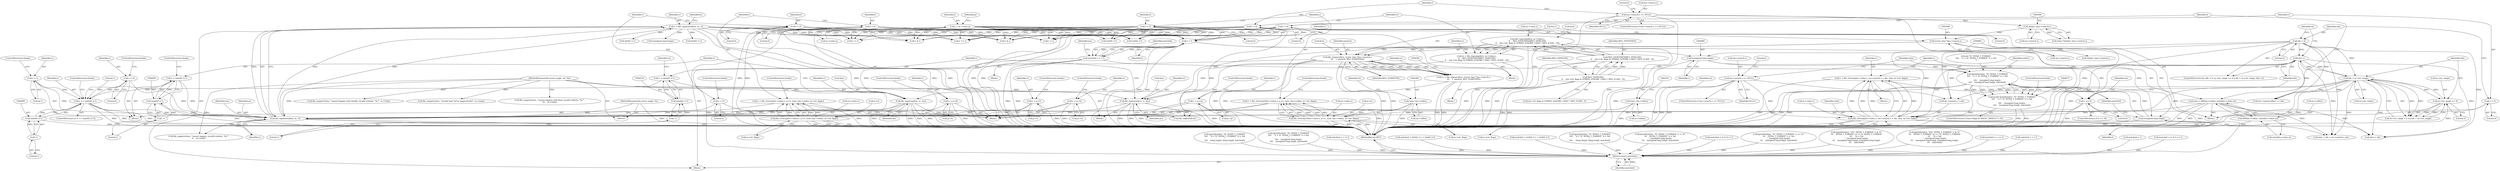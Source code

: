 digraph "1_file_4a284c89d6ef11aca34da65da7d673050a5ea320_1@API" {
"1000876" [label="(Call,fprintf(stderr, \"%\" INT64_T_FORMAT\n\t\t\t\t    \"u < %\" INT64_T_FORMAT \"u = %d\n\",\n\t\t\t\t    (unsigned long long)v,\n\t\t\t\t    (unsigned long long)l, matched))"];
"1000879" [label="(Call,(unsigned long long)v)"];
"1000863" [label="(Call,v < l)"];
"1000702" [label="(Call,v = file_signextend(ms, m, v))"];
"1000704" [label="(Call,file_signextend(ms, m, v))"];
"1000510" [label="(Call,file_regerror(&rx, rc, ms))"];
"1000487" [label="(Call,file_regcomp(&rx, m->value.s,\n\t\t    REG_EXTENDED|REG_NEWLINE|\n\t\t    ((m->str_flags & STRING_IGNORE_CASE) ? REG_ICASE : 0)))"];
"1000495" [label="(Call,REG_EXTENDED|REG_NEWLINE|\n\t\t    ((m->str_flags & STRING_IGNORE_CASE) ? REG_ICASE : 0))"];
"1000497" [label="(Call,REG_NEWLINE|\n\t\t    ((m->str_flags & STRING_IGNORE_CASE) ? REG_ICASE : 0))"];
"1000485" [label="(Call,rc = file_regcomp(&rx, m->value.s,\n\t\t    REG_EXTENDED|REG_NEWLINE|\n\t\t    ((m->str_flags & STRING_IGNORE_CASE) ? REG_ICASE : 0)))"];
"1000104" [label="(MethodParameterIn,struct magic_set *ms)"];
"1000661" [label="(Call,file_regerror(&rx, rc, ms))"];
"1000576" [label="(Call,file_regexec(&rx, (const char *)ms->search.s,\n\t\t\t    1, pmatch, REG_STARTEND))"];
"1000579" [label="(Call,(const char *)ms->search.s)"];
"1000565" [label="(Call,(intptr_t)ms->search.s)"];
"1000473" [label="(Call,ms->search.s == NULL)"];
"1000574" [label="(Call,rc = file_regexec(&rx, (const char *)ms->search.s,\n\t\t\t    1, pmatch, REG_STARTEND))"];
"1000105" [label="(MethodParameterIn,struct magic *m)"];
"1000677" [label="(Call,v == (uint64_t)-1)"];
"1000651" [label="(Call,v = 0)"];
"1000515" [label="(Call,v = (uint64_t)-1)"];
"1000517" [label="(Call,(uint64_t)-1)"];
"1000519" [label="(Call,-1)"];
"1000656" [label="(Call,v = 1)"];
"1000666" [label="(Call,v = (uint64_t)-1)"];
"1000668" [label="(Call,(uint64_t)-1)"];
"1000670" [label="(Call,-1)"];
"1000679" [label="(Call,(uint64_t)-1)"];
"1000681" [label="(Call,-1)"];
"1000403" [label="(Call,v = 0)"];
"1000143" [label="(Call,v = p->h)"];
"1000179" [label="(Call,v = p->q)"];
"1000329" [label="(Call,v = file_strncmp(m->value.s, p->s, (size_t)m->vallen, m->str_flags))"];
"1000331" [label="(Call,file_strncmp(m->value.s, p->s, (size_t)m->vallen, m->str_flags))"];
"1000340" [label="(Call,(size_t)m->vallen)"];
"1000134" [label="(Call,v = p->b)"];
"1000320" [label="(Call,v = 0)"];
"1000161" [label="(Call,v = p->l)"];
"1000354" [label="(Call,v = file_strncmp16(m->value.s, p->s, (size_t)m->vallen, m->str_flags))"];
"1000356" [label="(Call,file_strncmp16(m->value.s, p->s, (size_t)m->vallen, m->str_flags))"];
"1000365" [label="(Call,(size_t)m->vallen)"];
"1000455" [label="(Call,v == 0)"];
"1000435" [label="(Call,v = file_strncmp(m->value.s, ms->search.s + idx, slen, m->str_flags))"];
"1000437" [label="(Call,file_strncmp(m->value.s, ms->search.s + idx, slen, m->str_flags))"];
"1000379" [label="(Call,ms->search.s == NULL)"];
"1000407" [label="(Call,idx = 0)"];
"1000421" [label="(Call,idx++)"];
"1000416" [label="(Call,idx < m->str_range)"];
"1000411" [label="(Call,m->str_range == 0)"];
"1000388" [label="(Call,slen = MIN(m->vallen, sizeof(m->value.s)))"];
"1000390" [label="(Call,MIN(m->vallen, sizeof(m->value.s)))"];
"1000317" [label="(Call,l = 0)"];
"1000400" [label="(Call,l = 0)"];
"1000482" [label="(Call,l = 0)"];
"1000351" [label="(Call,l = 0)"];
"1000326" [label="(Call,l = 0)"];
"1000108" [label="(Call,l = m->value.q)"];
"1000882" [label="(Call,(unsigned long long)l)"];
"1000861" [label="(Call,matched = v < l)"];
"1000874" [label="(Call,(void) fprintf(stderr, \"%\" INT64_T_FORMAT\n\t\t\t\t    \"u < %\" INT64_T_FORMAT \"u = %d\n\",\n\t\t\t\t    (unsigned long long)v,\n\t\t\t\t    (unsigned long long)l, matched))"];
"1000992" [label="(Return,return matched;)"];
"1000457" [label="(Literal,0)"];
"1000661" [label="(Call,file_regerror(&rx, rc, ms))"];
"1000148" [label="(ControlStructure,break;)"];
"1000994" [label="(MethodReturn,RET)"];
"1000730" [label="(Call,matched = 1)"];
"1000668" [label="(Call,(uint64_t)-1)"];
"1000673" [label="(Call,file_regfree(&rx))"];
"1000351" [label="(Call,l = 0)"];
"1000110" [label="(Call,m->value.q)"];
"1000664" [label="(Identifier,rc)"];
"1000499" [label="(Call,(m->str_flags & STRING_IGNORE_CASE) ? REG_ICASE : 0)"];
"1000387" [label="(Literal,0)"];
"1000878" [label="(Literal,\"%\" INT64_T_FORMAT\n\t\t\t\t    \"u < %\" INT64_T_FORMAT \"u = %d\n\")"];
"1000373" [label="(ControlStructure,break;)"];
"1000884" [label="(Identifier,l)"];
"1000320" [label="(Call,v = 0)"];
"1000345" [label="(Call,m->str_flags)"];
"1000328" [label="(Literal,0)"];
"1000656" [label="(Call,v = 1)"];
"1000593" [label="(Call,(intptr_t)ms->search.s)"];
"1000667" [label="(Identifier,v)"];
"1000346" [label="(Identifier,m)"];
"1000422" [label="(Identifier,idx)"];
"1000413" [label="(Identifier,m)"];
"1000108" [label="(Call,l = m->value.q)"];
"1000509" [label="(Block,)"];
"1000679" [label="(Call,(uint64_t)-1)"];
"1000497" [label="(Call,REG_NEWLINE|\n\t\t    ((m->str_flags & STRING_IGNORE_CASE) ? REG_ICASE : 0))"];
"1000354" [label="(Call,v = file_strncmp16(m->value.s, p->s, (size_t)m->vallen, m->str_flags))"];
"1000317" [label="(Call,l = 0)"];
"1000357" [label="(Call,m->value.s)"];
"1000993" [label="(Identifier,matched)"];
"1000161" [label="(Call,v = p->l)"];
"1000877" [label="(Identifier,stderr)"];
"1000404" [label="(Identifier,v)"];
"1000410" [label="(Call,m->str_range == 0 || idx < m->str_range)"];
"1000705" [label="(Identifier,ms)"];
"1000425" [label="(Call,slen + idx > ms->search.s_len)"];
"1000329" [label="(Call,v = file_strncmp(m->value.s, p->s, (size_t)m->vallen, m->str_flags))"];
"1000861" [label="(Call,matched = v < l)"];
"1000992" [label="(Return,return matched;)"];
"1000498" [label="(Identifier,REG_NEWLINE)"];
"1000385" [label="(Identifier,NULL)"];
"1000919" [label="(Call,matched = (v & l) == l)"];
"1000407" [label="(Call,idx = 0)"];
"1000482" [label="(Call,l = 0)"];
"1000375" [label="(Block,)"];
"1000481" [label="(Literal,0)"];
"1000842" [label="(Call,fprintf(stderr, \"%\" INT64_T_FORMAT\n\t\t\t\t    \"d > %\" INT64_T_FORMAT \"d = %d\n\",\n\t\t\t\t    (long long)v, (long long)l, matched))"];
"1000423" [label="(Block,)"];
"1000811" [label="(Call,fprintf(stderr, \"%\" INT64_T_FORMAT\n\t\t\t\t    \"u > %\" INT64_T_FORMAT \"u = %d\n\",\n\t\t\t\t    (unsigned long long)v,\n\t\t\t\t    (unsigned long long)l, matched))"];
"1000488" [label="(Call,&rx)"];
"1000865" [label="(Identifier,l)"];
"1000371" [label="(Identifier,m)"];
"1000579" [label="(Call,(const char *)ms->search.s)"];
"1000581" [label="(Call,ms->search.s)"];
"1000676" [label="(ControlStructure,if (v == (uint64_t)-1))"];
"1000860" [label="(Block,)"];
"1000735" [label="(Call,matched = v != l)"];
"1000321" [label="(Identifier,v)"];
"1000451" [label="(Call,m->str_flags)"];
"1000401" [label="(Identifier,l)"];
"1000565" [label="(Call,(intptr_t)ms->search.s)"];
"1000390" [label="(Call,MIN(m->vallen, sizeof(m->value.s)))"];
"1000496" [label="(Identifier,REG_EXTENDED)"];
"1000657" [label="(Identifier,v)"];
"1000681" [label="(Call,-1)"];
"1000682" [label="(Literal,1)"];
"1000888" [label="(Call,matched = (int64_t) v < (int64_t) l)"];
"1000367" [label="(Call,m->vallen)"];
"1000342" [label="(Call,m->vallen)"];
"1000139" [label="(ControlStructure,break;)"];
"1000737" [label="(Call,v != l)"];
"1000323" [label="(ControlStructure,break;)"];
"1000353" [label="(Literal,0)"];
"1000510" [label="(Call,file_regerror(&rx, rc, ms))"];
"1000704" [label="(Call,file_signextend(ms, m, v))"];
"1000517" [label="(Call,(uint64_t)-1)"];
"1000658" [label="(Literal,1)"];
"1000162" [label="(Identifier,v)"];
"1000954" [label="(Call,v & l)"];
"1000437" [label="(Call,file_strncmp(m->value.s, ms->search.s + idx, slen, m->str_flags))"];
"1000823" [label="(Call,matched = (int64_t) v > (int64_t) l)"];
"1000348" [label="(ControlStructure,break;)"];
"1000104" [label="(MethodParameterIn,struct magic_set *ms)"];
"1000337" [label="(Call,p->s)"];
"1000462" [label="(Identifier,ms)"];
"1000894" [label="(Call,(int64_t) l)"];
"1000326" [label="(Call,l = 0)"];
"1000352" [label="(Identifier,l)"];
"1000881" [label="(Identifier,v)"];
"1000370" [label="(Call,m->str_flags)"];
"1000826" [label="(Call,(int64_t) v)"];
"1000456" [label="(Identifier,v)"];
"1000863" [label="(Call,v < l)"];
"1000567" [label="(Call,ms->search.s)"];
"1000983" [label="(Call,file_magerror(ms, \"cannot happen: invalid relation `%c'\",\n\t\t    m->reln))"];
"1000400" [label="(Call,l = 0)"];
"1000474" [label="(Call,ms->search.s)"];
"1000710" [label="(Identifier,m)"];
"1000662" [label="(Call,&rx)"];
"1000417" [label="(Identifier,idx)"];
"1000659" [label="(ControlStructure,break;)"];
"1000706" [label="(Identifier,m)"];
"1000677" [label="(Call,v == (uint64_t)-1)"];
"1000415" [label="(Literal,0)"];
"1000675" [label="(Identifier,rx)"];
"1000693" [label="(Call,file_magerror(ms, \"invalid type %d in magiccheck()\", m->type))"];
"1000479" [label="(Identifier,NULL)"];
"1000379" [label="(Call,ms->search.s == NULL)"];
"1000670" [label="(Call,-1)"];
"1000917" [label="(ControlStructure,break;)"];
"1000907" [label="(Call,fprintf(stderr, \"%\" INT64_T_FORMAT\n\t\t\t\t    \"d < %\" INT64_T_FORMAT \"d = %d\n\",\n\t\t\t\t     (long long)v, (long long)l, matched))"];
"1000678" [label="(Identifier,v)"];
"1000443" [label="(Call,ms->search.s + idx)"];
"1000577" [label="(Call,&rx)"];
"1000416" [label="(Call,idx < m->str_range)"];
"1000486" [label="(Identifier,rc)"];
"1000362" [label="(Call,p->s)"];
"1000870" [label="(Identifier,ms)"];
"1000666" [label="(Call,v = (uint64_t)-1)"];
"1000330" [label="(Identifier,v)"];
"1000402" [label="(Literal,0)"];
"1000485" [label="(Call,rc = file_regcomp(&rx, m->value.s,\n\t\t    REG_EXTENDED|REG_NEWLINE|\n\t\t    ((m->str_flags & STRING_IGNORE_CASE) ? REG_ICASE : 0)))"];
"1000515" [label="(Call,v = (uint64_t)-1)"];
"1000508" [label="(Identifier,rc)"];
"1000604" [label="(Block,)"];
"1000520" [label="(Literal,1)"];
"1000322" [label="(Literal,0)"];
"1000327" [label="(Identifier,l)"];
"1000389" [label="(Identifier,slen)"];
"1000727" [label="(Call,(unsigned long long)v)"];
"1000750" [label="(Call,fprintf(stderr, \"%\" INT64_T_FORMAT \"u != %\"\n\t\t\t    INT64_T_FORMAT \"u = %d\n\", (unsigned long long)v,\n\t\t\t    (unsigned long long)l, matched))"];
"1000408" [label="(Identifier,idx)"];
"1000575" [label="(Identifier,rc)"];
"1000145" [label="(Call,p->h)"];
"1000563" [label="(Call,(char *)(intptr_t)ms->search.s)"];
"1000454" [label="(ControlStructure,if (v == 0))"];
"1000411" [label="(Call,m->str_range == 0)"];
"1000181" [label="(Call,p->q)"];
"1000180" [label="(Identifier,v)"];
"1000922" [label="(Call,v & l)"];
"1000707" [label="(Identifier,v)"];
"1000864" [label="(Identifier,v)"];
"1000436" [label="(Identifier,v)"];
"1000356" [label="(Call,file_strncmp16(m->value.s, p->s, (size_t)m->vallen, m->str_flags))"];
"1000951" [label="(Call,matched = (v & l) != l)"];
"1000412" [label="(Call,m->str_range)"];
"1000455" [label="(Call,v == 0)"];
"1000777" [label="(Call,fprintf(stderr, \"%\" INT64_T_FORMAT \"u == %\"\n\t\t\t    INT64_T_FORMAT \"u = %d\n\", (unsigned long long)v,\n\t\t\t    (unsigned long long)l, matched))"];
"1000319" [label="(Literal,0)"];
"1000876" [label="(Call,fprintf(stderr, \"%\" INT64_T_FORMAT\n\t\t\t\t    \"u < %\" INT64_T_FORMAT \"u = %d\n\",\n\t\t\t\t    (unsigned long long)v,\n\t\t\t\t    (unsigned long long)l, matched))"];
"1000586" [label="(Literal,1)"];
"1000495" [label="(Call,REG_EXTENDED|REG_NEWLINE|\n\t\t    ((m->str_flags & STRING_IGNORE_CASE) ? REG_ICASE : 0))"];
"1000105" [label="(MethodParameterIn,struct magic *m)"];
"1000665" [label="(Identifier,ms)"];
"1000703" [label="(Identifier,v)"];
"1000653" [label="(Literal,0)"];
"1000490" [label="(Call,m->value.s)"];
"1000469" [label="(Block,)"];
"1000391" [label="(Call,m->vallen)"];
"1000672" [label="(ControlStructure,break;)"];
"1000574" [label="(Call,rc = file_regexec(&rx, (const char *)ms->search.s,\n\t\t\t    1, pmatch, REG_STARTEND))"];
"1000519" [label="(Call,-1)"];
"1000421" [label="(Call,idx++)"];
"1000331" [label="(Call,file_strncmp(m->value.s, p->s, (size_t)m->vallen, m->str_flags))"];
"1000403" [label="(Call,v = 0)"];
"1000135" [label="(Identifier,v)"];
"1000459" [label="(Call,ms->search.offset += idx)"];
"1000866" [label="(ControlStructure,if ((ms->flags & MAGIC_DEBUG) != 0))"];
"1000671" [label="(Literal,1)"];
"1000587" [label="(Identifier,pmatch)"];
"1000438" [label="(Call,m->value.s)"];
"1000702" [label="(Call,v = file_signextend(ms, m, v))"];
"1000450" [label="(Identifier,slen)"];
"1000380" [label="(Call,ms->search.s)"];
"1000340" [label="(Call,(size_t)m->vallen)"];
"1000516" [label="(Identifier,v)"];
"1000318" [label="(Identifier,l)"];
"1000163" [label="(Call,p->l)"];
"1000764" [label="(Call,v == l)"];
"1000365" [label="(Call,(size_t)m->vallen)"];
"1000109" [label="(Identifier,l)"];
"1000426" [label="(Call,slen + idx)"];
"1000651" [label="(Call,v = 0)"];
"1000798" [label="(Call,v > l)"];
"1000179" [label="(Call,v = p->q)"];
"1000686" [label="(ControlStructure,break;)"];
"1000409" [label="(Literal,0)"];
"1000394" [label="(Call,sizeof(m->value.s))"];
"1000588" [label="(Identifier,REG_STARTEND)"];
"1000874" [label="(Call,(void) fprintf(stderr, \"%\" INT64_T_FORMAT\n\t\t\t\t    \"u < %\" INT64_T_FORMAT \"u = %d\n\",\n\t\t\t\t    (unsigned long long)v,\n\t\t\t\t    (unsigned long long)l, matched))"];
"1000483" [label="(Identifier,l)"];
"1000472" [label="(ControlStructure,if (ms->search.s == NULL))"];
"1000522" [label="(Block,)"];
"1000166" [label="(ControlStructure,break;)"];
"1000685" [label="(Literal,1)"];
"1000829" [label="(Call,(int64_t) l)"];
"1000879" [label="(Call,(unsigned long long)v)"];
"1000239" [label="(Call,file_magerror(ms, \"cannot happen with float: invalid relation `%c'\",\n\t\t\t    m->reln))"];
"1000654" [label="(ControlStructure,break;)"];
"1000355" [label="(Identifier,v)"];
"1000406" [label="(ControlStructure,for (idx = 0; m->str_range == 0 || idx < m->str_range; idx++))"];
"1000968" [label="(Call,fprintf(stderr, \"((%\" INT64_T_FORMAT \"x & %\"\n\t\t\t    INT64_T_FORMAT \"x) != %\" INT64_T_FORMAT\n\t\t\t    \"x) = %d\n\", (unsigned long long)v,\n\t\t\t    (unsigned long long)l, (unsigned long long)l,\n\t\t\t    matched))"];
"1000514" [label="(Identifier,ms)"];
"1000378" [label="(ControlStructure,if (ms->search.s == NULL))"];
"1000891" [label="(Call,(int64_t) v)"];
"1000405" [label="(Literal,0)"];
"1000882" [label="(Call,(unsigned long long)l)"];
"1000473" [label="(Call,ms->search.s == NULL)"];
"1000435" [label="(Call,v = file_strncmp(m->value.s, ms->search.s + idx, slen, m->str_flags))"];
"1000885" [label="(Identifier,matched)"];
"1000936" [label="(Call,fprintf(stderr, \"((%\" INT64_T_FORMAT \"x & %\"\n\t\t\t    INT64_T_FORMAT \"x) == %\" INT64_T_FORMAT\n\t\t\t    \"x) = %d\n\", (unsigned long long)v,\n\t\t\t    (unsigned long long)l, (unsigned long long)l,\n\t\t\t    matched))"];
"1000388" [label="(Call,slen = MIN(m->vallen, sizeof(m->value.s)))"];
"1000144" [label="(Identifier,v)"];
"1000143" [label="(Call,v = p->h)"];
"1000132" [label="(Block,)"];
"1000487" [label="(Call,file_regcomp(&rx, m->value.s,\n\t\t    REG_EXTENDED|REG_NEWLINE|\n\t\t    ((m->str_flags & STRING_IGNORE_CASE) ? REG_ICASE : 0)))"];
"1000332" [label="(Call,m->value.s)"];
"1000106" [label="(Block,)"];
"1000304" [label="(Call,file_magerror(ms, \"cannot happen with double: invalid relation `%c'\", m->reln))"];
"1000123" [label="(Identifier,p)"];
"1000184" [label="(ControlStructure,break;)"];
"1000576" [label="(Call,file_regexec(&rx, (const char *)ms->search.s,\n\t\t\t    1, pmatch, REG_STARTEND))"];
"1000511" [label="(Call,&rx)"];
"1000136" [label="(Call,p->b)"];
"1000484" [label="(Literal,0)"];
"1000134" [label="(Call,v = p->b)"];
"1000762" [label="(Call,matched = v == l)"];
"1000513" [label="(Identifier,rc)"];
"1000796" [label="(Call,matched = v > l)"];
"1000862" [label="(Identifier,matched)"];
"1000418" [label="(Call,m->str_range)"];
"1000652" [label="(Identifier,v)"];
"1000876" -> "1000874"  [label="AST: "];
"1000876" -> "1000885"  [label="CFG: "];
"1000877" -> "1000876"  [label="AST: "];
"1000878" -> "1000876"  [label="AST: "];
"1000879" -> "1000876"  [label="AST: "];
"1000882" -> "1000876"  [label="AST: "];
"1000885" -> "1000876"  [label="AST: "];
"1000874" -> "1000876"  [label="CFG: "];
"1000876" -> "1000994"  [label="DDG: "];
"1000876" -> "1000994"  [label="DDG: "];
"1000876" -> "1000994"  [label="DDG: "];
"1000876" -> "1000994"  [label="DDG: "];
"1000876" -> "1000874"  [label="DDG: "];
"1000876" -> "1000874"  [label="DDG: "];
"1000876" -> "1000874"  [label="DDG: "];
"1000876" -> "1000874"  [label="DDG: "];
"1000876" -> "1000874"  [label="DDG: "];
"1000879" -> "1000876"  [label="DDG: "];
"1000882" -> "1000876"  [label="DDG: "];
"1000861" -> "1000876"  [label="DDG: "];
"1000876" -> "1000992"  [label="DDG: "];
"1000879" -> "1000881"  [label="CFG: "];
"1000880" -> "1000879"  [label="AST: "];
"1000881" -> "1000879"  [label="AST: "];
"1000883" -> "1000879"  [label="CFG: "];
"1000879" -> "1000994"  [label="DDG: "];
"1000863" -> "1000879"  [label="DDG: "];
"1000863" -> "1000861"  [label="AST: "];
"1000863" -> "1000865"  [label="CFG: "];
"1000864" -> "1000863"  [label="AST: "];
"1000865" -> "1000863"  [label="AST: "];
"1000861" -> "1000863"  [label="CFG: "];
"1000863" -> "1000994"  [label="DDG: "];
"1000863" -> "1000994"  [label="DDG: "];
"1000863" -> "1000861"  [label="DDG: "];
"1000863" -> "1000861"  [label="DDG: "];
"1000702" -> "1000863"  [label="DDG: "];
"1000317" -> "1000863"  [label="DDG: "];
"1000400" -> "1000863"  [label="DDG: "];
"1000482" -> "1000863"  [label="DDG: "];
"1000351" -> "1000863"  [label="DDG: "];
"1000326" -> "1000863"  [label="DDG: "];
"1000108" -> "1000863"  [label="DDG: "];
"1000863" -> "1000882"  [label="DDG: "];
"1000702" -> "1000106"  [label="AST: "];
"1000702" -> "1000704"  [label="CFG: "];
"1000703" -> "1000702"  [label="AST: "];
"1000704" -> "1000702"  [label="AST: "];
"1000710" -> "1000702"  [label="CFG: "];
"1000702" -> "1000994"  [label="DDG: "];
"1000702" -> "1000994"  [label="DDG: "];
"1000704" -> "1000702"  [label="DDG: "];
"1000704" -> "1000702"  [label="DDG: "];
"1000704" -> "1000702"  [label="DDG: "];
"1000702" -> "1000727"  [label="DDG: "];
"1000702" -> "1000737"  [label="DDG: "];
"1000702" -> "1000764"  [label="DDG: "];
"1000702" -> "1000798"  [label="DDG: "];
"1000702" -> "1000826"  [label="DDG: "];
"1000702" -> "1000891"  [label="DDG: "];
"1000702" -> "1000922"  [label="DDG: "];
"1000702" -> "1000954"  [label="DDG: "];
"1000704" -> "1000707"  [label="CFG: "];
"1000705" -> "1000704"  [label="AST: "];
"1000706" -> "1000704"  [label="AST: "];
"1000707" -> "1000704"  [label="AST: "];
"1000704" -> "1000994"  [label="DDG: "];
"1000704" -> "1000994"  [label="DDG: "];
"1000510" -> "1000704"  [label="DDG: "];
"1000661" -> "1000704"  [label="DDG: "];
"1000104" -> "1000704"  [label="DDG: "];
"1000105" -> "1000704"  [label="DDG: "];
"1000677" -> "1000704"  [label="DDG: "];
"1000403" -> "1000704"  [label="DDG: "];
"1000651" -> "1000704"  [label="DDG: "];
"1000143" -> "1000704"  [label="DDG: "];
"1000179" -> "1000704"  [label="DDG: "];
"1000329" -> "1000704"  [label="DDG: "];
"1000134" -> "1000704"  [label="DDG: "];
"1000656" -> "1000704"  [label="DDG: "];
"1000320" -> "1000704"  [label="DDG: "];
"1000161" -> "1000704"  [label="DDG: "];
"1000354" -> "1000704"  [label="DDG: "];
"1000455" -> "1000704"  [label="DDG: "];
"1000666" -> "1000704"  [label="DDG: "];
"1000704" -> "1000983"  [label="DDG: "];
"1000510" -> "1000509"  [label="AST: "];
"1000510" -> "1000514"  [label="CFG: "];
"1000511" -> "1000510"  [label="AST: "];
"1000513" -> "1000510"  [label="AST: "];
"1000514" -> "1000510"  [label="AST: "];
"1000516" -> "1000510"  [label="CFG: "];
"1000510" -> "1000994"  [label="DDG: "];
"1000510" -> "1000994"  [label="DDG: "];
"1000510" -> "1000994"  [label="DDG: "];
"1000487" -> "1000510"  [label="DDG: "];
"1000485" -> "1000510"  [label="DDG: "];
"1000104" -> "1000510"  [label="DDG: "];
"1000510" -> "1000673"  [label="DDG: "];
"1000487" -> "1000485"  [label="AST: "];
"1000487" -> "1000495"  [label="CFG: "];
"1000488" -> "1000487"  [label="AST: "];
"1000490" -> "1000487"  [label="AST: "];
"1000495" -> "1000487"  [label="AST: "];
"1000485" -> "1000487"  [label="CFG: "];
"1000487" -> "1000994"  [label="DDG: "];
"1000487" -> "1000994"  [label="DDG: "];
"1000487" -> "1000485"  [label="DDG: "];
"1000487" -> "1000485"  [label="DDG: "];
"1000487" -> "1000485"  [label="DDG: "];
"1000495" -> "1000487"  [label="DDG: "];
"1000495" -> "1000487"  [label="DDG: "];
"1000487" -> "1000576"  [label="DDG: "];
"1000495" -> "1000497"  [label="CFG: "];
"1000496" -> "1000495"  [label="AST: "];
"1000497" -> "1000495"  [label="AST: "];
"1000495" -> "1000994"  [label="DDG: "];
"1000495" -> "1000994"  [label="DDG: "];
"1000497" -> "1000495"  [label="DDG: "];
"1000497" -> "1000495"  [label="DDG: "];
"1000497" -> "1000499"  [label="CFG: "];
"1000498" -> "1000497"  [label="AST: "];
"1000499" -> "1000497"  [label="AST: "];
"1000497" -> "1000994"  [label="DDG: "];
"1000497" -> "1000994"  [label="DDG: "];
"1000485" -> "1000469"  [label="AST: "];
"1000486" -> "1000485"  [label="AST: "];
"1000508" -> "1000485"  [label="CFG: "];
"1000485" -> "1000994"  [label="DDG: "];
"1000104" -> "1000103"  [label="AST: "];
"1000104" -> "1000994"  [label="DDG: "];
"1000104" -> "1000239"  [label="DDG: "];
"1000104" -> "1000304"  [label="DDG: "];
"1000104" -> "1000661"  [label="DDG: "];
"1000104" -> "1000693"  [label="DDG: "];
"1000104" -> "1000983"  [label="DDG: "];
"1000661" -> "1000604"  [label="AST: "];
"1000661" -> "1000665"  [label="CFG: "];
"1000662" -> "1000661"  [label="AST: "];
"1000664" -> "1000661"  [label="AST: "];
"1000665" -> "1000661"  [label="AST: "];
"1000667" -> "1000661"  [label="CFG: "];
"1000661" -> "1000994"  [label="DDG: "];
"1000661" -> "1000994"  [label="DDG: "];
"1000661" -> "1000994"  [label="DDG: "];
"1000661" -> "1000994"  [label="DDG: "];
"1000576" -> "1000661"  [label="DDG: "];
"1000574" -> "1000661"  [label="DDG: "];
"1000661" -> "1000673"  [label="DDG: "];
"1000576" -> "1000574"  [label="AST: "];
"1000576" -> "1000588"  [label="CFG: "];
"1000577" -> "1000576"  [label="AST: "];
"1000579" -> "1000576"  [label="AST: "];
"1000586" -> "1000576"  [label="AST: "];
"1000587" -> "1000576"  [label="AST: "];
"1000588" -> "1000576"  [label="AST: "];
"1000574" -> "1000576"  [label="CFG: "];
"1000576" -> "1000994"  [label="DDG: "];
"1000576" -> "1000994"  [label="DDG: "];
"1000576" -> "1000994"  [label="DDG: "];
"1000576" -> "1000994"  [label="DDG: "];
"1000576" -> "1000574"  [label="DDG: "];
"1000576" -> "1000574"  [label="DDG: "];
"1000576" -> "1000574"  [label="DDG: "];
"1000576" -> "1000574"  [label="DDG: "];
"1000576" -> "1000574"  [label="DDG: "];
"1000579" -> "1000576"  [label="DDG: "];
"1000576" -> "1000673"  [label="DDG: "];
"1000579" -> "1000581"  [label="CFG: "];
"1000580" -> "1000579"  [label="AST: "];
"1000581" -> "1000579"  [label="AST: "];
"1000586" -> "1000579"  [label="CFG: "];
"1000565" -> "1000579"  [label="DDG: "];
"1000579" -> "1000593"  [label="DDG: "];
"1000565" -> "1000563"  [label="AST: "];
"1000565" -> "1000567"  [label="CFG: "];
"1000566" -> "1000565"  [label="AST: "];
"1000567" -> "1000565"  [label="AST: "];
"1000563" -> "1000565"  [label="CFG: "];
"1000565" -> "1000563"  [label="DDG: "];
"1000473" -> "1000565"  [label="DDG: "];
"1000473" -> "1000472"  [label="AST: "];
"1000473" -> "1000479"  [label="CFG: "];
"1000474" -> "1000473"  [label="AST: "];
"1000479" -> "1000473"  [label="AST: "];
"1000481" -> "1000473"  [label="CFG: "];
"1000483" -> "1000473"  [label="CFG: "];
"1000473" -> "1000994"  [label="DDG: "];
"1000473" -> "1000994"  [label="DDG: "];
"1000473" -> "1000994"  [label="DDG: "];
"1000574" -> "1000522"  [label="AST: "];
"1000575" -> "1000574"  [label="AST: "];
"1000592" -> "1000574"  [label="CFG: "];
"1000574" -> "1000994"  [label="DDG: "];
"1000574" -> "1000994"  [label="DDG: "];
"1000105" -> "1000103"  [label="AST: "];
"1000105" -> "1000994"  [label="DDG: "];
"1000677" -> "1000676"  [label="AST: "];
"1000677" -> "1000679"  [label="CFG: "];
"1000678" -> "1000677"  [label="AST: "];
"1000679" -> "1000677"  [label="AST: "];
"1000685" -> "1000677"  [label="CFG: "];
"1000686" -> "1000677"  [label="CFG: "];
"1000677" -> "1000994"  [label="DDG: "];
"1000677" -> "1000994"  [label="DDG: "];
"1000677" -> "1000994"  [label="DDG: "];
"1000651" -> "1000677"  [label="DDG: "];
"1000515" -> "1000677"  [label="DDG: "];
"1000656" -> "1000677"  [label="DDG: "];
"1000666" -> "1000677"  [label="DDG: "];
"1000679" -> "1000677"  [label="DDG: "];
"1000651" -> "1000604"  [label="AST: "];
"1000651" -> "1000653"  [label="CFG: "];
"1000652" -> "1000651"  [label="AST: "];
"1000653" -> "1000651"  [label="AST: "];
"1000654" -> "1000651"  [label="CFG: "];
"1000515" -> "1000509"  [label="AST: "];
"1000515" -> "1000517"  [label="CFG: "];
"1000516" -> "1000515"  [label="AST: "];
"1000517" -> "1000515"  [label="AST: "];
"1000675" -> "1000515"  [label="CFG: "];
"1000517" -> "1000515"  [label="DDG: "];
"1000517" -> "1000519"  [label="CFG: "];
"1000518" -> "1000517"  [label="AST: "];
"1000519" -> "1000517"  [label="AST: "];
"1000519" -> "1000517"  [label="DDG: "];
"1000519" -> "1000520"  [label="CFG: "];
"1000520" -> "1000519"  [label="AST: "];
"1000656" -> "1000604"  [label="AST: "];
"1000656" -> "1000658"  [label="CFG: "];
"1000657" -> "1000656"  [label="AST: "];
"1000658" -> "1000656"  [label="AST: "];
"1000659" -> "1000656"  [label="CFG: "];
"1000666" -> "1000604"  [label="AST: "];
"1000666" -> "1000668"  [label="CFG: "];
"1000667" -> "1000666"  [label="AST: "];
"1000668" -> "1000666"  [label="AST: "];
"1000672" -> "1000666"  [label="CFG: "];
"1000666" -> "1000994"  [label="DDG: "];
"1000668" -> "1000666"  [label="DDG: "];
"1000668" -> "1000670"  [label="CFG: "];
"1000669" -> "1000668"  [label="AST: "];
"1000670" -> "1000668"  [label="AST: "];
"1000668" -> "1000994"  [label="DDG: "];
"1000670" -> "1000668"  [label="DDG: "];
"1000670" -> "1000671"  [label="CFG: "];
"1000671" -> "1000670"  [label="AST: "];
"1000679" -> "1000681"  [label="CFG: "];
"1000680" -> "1000679"  [label="AST: "];
"1000681" -> "1000679"  [label="AST: "];
"1000679" -> "1000994"  [label="DDG: "];
"1000681" -> "1000679"  [label="DDG: "];
"1000681" -> "1000682"  [label="CFG: "];
"1000682" -> "1000681"  [label="AST: "];
"1000403" -> "1000375"  [label="AST: "];
"1000403" -> "1000405"  [label="CFG: "];
"1000404" -> "1000403"  [label="AST: "];
"1000405" -> "1000403"  [label="AST: "];
"1000408" -> "1000403"  [label="CFG: "];
"1000143" -> "1000132"  [label="AST: "];
"1000143" -> "1000145"  [label="CFG: "];
"1000144" -> "1000143"  [label="AST: "];
"1000145" -> "1000143"  [label="AST: "];
"1000148" -> "1000143"  [label="CFG: "];
"1000143" -> "1000994"  [label="DDG: "];
"1000179" -> "1000132"  [label="AST: "];
"1000179" -> "1000181"  [label="CFG: "];
"1000180" -> "1000179"  [label="AST: "];
"1000181" -> "1000179"  [label="AST: "];
"1000184" -> "1000179"  [label="CFG: "];
"1000179" -> "1000994"  [label="DDG: "];
"1000329" -> "1000132"  [label="AST: "];
"1000329" -> "1000331"  [label="CFG: "];
"1000330" -> "1000329"  [label="AST: "];
"1000331" -> "1000329"  [label="AST: "];
"1000348" -> "1000329"  [label="CFG: "];
"1000329" -> "1000994"  [label="DDG: "];
"1000331" -> "1000329"  [label="DDG: "];
"1000331" -> "1000329"  [label="DDG: "];
"1000331" -> "1000329"  [label="DDG: "];
"1000331" -> "1000329"  [label="DDG: "];
"1000331" -> "1000345"  [label="CFG: "];
"1000332" -> "1000331"  [label="AST: "];
"1000337" -> "1000331"  [label="AST: "];
"1000340" -> "1000331"  [label="AST: "];
"1000345" -> "1000331"  [label="AST: "];
"1000331" -> "1000994"  [label="DDG: "];
"1000331" -> "1000994"  [label="DDG: "];
"1000331" -> "1000994"  [label="DDG: "];
"1000331" -> "1000994"  [label="DDG: "];
"1000340" -> "1000331"  [label="DDG: "];
"1000340" -> "1000342"  [label="CFG: "];
"1000341" -> "1000340"  [label="AST: "];
"1000342" -> "1000340"  [label="AST: "];
"1000346" -> "1000340"  [label="CFG: "];
"1000340" -> "1000994"  [label="DDG: "];
"1000134" -> "1000132"  [label="AST: "];
"1000134" -> "1000136"  [label="CFG: "];
"1000135" -> "1000134"  [label="AST: "];
"1000136" -> "1000134"  [label="AST: "];
"1000139" -> "1000134"  [label="CFG: "];
"1000134" -> "1000994"  [label="DDG: "];
"1000320" -> "1000132"  [label="AST: "];
"1000320" -> "1000322"  [label="CFG: "];
"1000321" -> "1000320"  [label="AST: "];
"1000322" -> "1000320"  [label="AST: "];
"1000323" -> "1000320"  [label="CFG: "];
"1000161" -> "1000132"  [label="AST: "];
"1000161" -> "1000163"  [label="CFG: "];
"1000162" -> "1000161"  [label="AST: "];
"1000163" -> "1000161"  [label="AST: "];
"1000166" -> "1000161"  [label="CFG: "];
"1000161" -> "1000994"  [label="DDG: "];
"1000354" -> "1000132"  [label="AST: "];
"1000354" -> "1000356"  [label="CFG: "];
"1000355" -> "1000354"  [label="AST: "];
"1000356" -> "1000354"  [label="AST: "];
"1000373" -> "1000354"  [label="CFG: "];
"1000354" -> "1000994"  [label="DDG: "];
"1000356" -> "1000354"  [label="DDG: "];
"1000356" -> "1000354"  [label="DDG: "];
"1000356" -> "1000354"  [label="DDG: "];
"1000356" -> "1000354"  [label="DDG: "];
"1000356" -> "1000370"  [label="CFG: "];
"1000357" -> "1000356"  [label="AST: "];
"1000362" -> "1000356"  [label="AST: "];
"1000365" -> "1000356"  [label="AST: "];
"1000370" -> "1000356"  [label="AST: "];
"1000356" -> "1000994"  [label="DDG: "];
"1000356" -> "1000994"  [label="DDG: "];
"1000356" -> "1000994"  [label="DDG: "];
"1000356" -> "1000994"  [label="DDG: "];
"1000365" -> "1000356"  [label="DDG: "];
"1000365" -> "1000367"  [label="CFG: "];
"1000366" -> "1000365"  [label="AST: "];
"1000367" -> "1000365"  [label="AST: "];
"1000371" -> "1000365"  [label="CFG: "];
"1000365" -> "1000994"  [label="DDG: "];
"1000455" -> "1000454"  [label="AST: "];
"1000455" -> "1000457"  [label="CFG: "];
"1000456" -> "1000455"  [label="AST: "];
"1000457" -> "1000455"  [label="AST: "];
"1000462" -> "1000455"  [label="CFG: "];
"1000422" -> "1000455"  [label="CFG: "];
"1000455" -> "1000994"  [label="DDG: "];
"1000435" -> "1000455"  [label="DDG: "];
"1000435" -> "1000423"  [label="AST: "];
"1000435" -> "1000437"  [label="CFG: "];
"1000436" -> "1000435"  [label="AST: "];
"1000437" -> "1000435"  [label="AST: "];
"1000456" -> "1000435"  [label="CFG: "];
"1000435" -> "1000994"  [label="DDG: "];
"1000437" -> "1000435"  [label="DDG: "];
"1000437" -> "1000435"  [label="DDG: "];
"1000437" -> "1000435"  [label="DDG: "];
"1000437" -> "1000435"  [label="DDG: "];
"1000437" -> "1000451"  [label="CFG: "];
"1000438" -> "1000437"  [label="AST: "];
"1000443" -> "1000437"  [label="AST: "];
"1000450" -> "1000437"  [label="AST: "];
"1000451" -> "1000437"  [label="AST: "];
"1000437" -> "1000994"  [label="DDG: "];
"1000437" -> "1000994"  [label="DDG: "];
"1000437" -> "1000994"  [label="DDG: "];
"1000437" -> "1000994"  [label="DDG: "];
"1000437" -> "1000425"  [label="DDG: "];
"1000437" -> "1000426"  [label="DDG: "];
"1000379" -> "1000437"  [label="DDG: "];
"1000407" -> "1000437"  [label="DDG: "];
"1000421" -> "1000437"  [label="DDG: "];
"1000416" -> "1000437"  [label="DDG: "];
"1000388" -> "1000437"  [label="DDG: "];
"1000379" -> "1000378"  [label="AST: "];
"1000379" -> "1000385"  [label="CFG: "];
"1000380" -> "1000379"  [label="AST: "];
"1000385" -> "1000379"  [label="AST: "];
"1000387" -> "1000379"  [label="CFG: "];
"1000389" -> "1000379"  [label="CFG: "];
"1000379" -> "1000994"  [label="DDG: "];
"1000379" -> "1000994"  [label="DDG: "];
"1000379" -> "1000994"  [label="DDG: "];
"1000379" -> "1000443"  [label="DDG: "];
"1000407" -> "1000406"  [label="AST: "];
"1000407" -> "1000409"  [label="CFG: "];
"1000408" -> "1000407"  [label="AST: "];
"1000409" -> "1000407"  [label="AST: "];
"1000413" -> "1000407"  [label="CFG: "];
"1000407" -> "1000994"  [label="DDG: "];
"1000407" -> "1000416"  [label="DDG: "];
"1000407" -> "1000421"  [label="DDG: "];
"1000407" -> "1000425"  [label="DDG: "];
"1000407" -> "1000426"  [label="DDG: "];
"1000407" -> "1000443"  [label="DDG: "];
"1000407" -> "1000459"  [label="DDG: "];
"1000421" -> "1000406"  [label="AST: "];
"1000421" -> "1000422"  [label="CFG: "];
"1000422" -> "1000421"  [label="AST: "];
"1000413" -> "1000421"  [label="CFG: "];
"1000421" -> "1000994"  [label="DDG: "];
"1000421" -> "1000416"  [label="DDG: "];
"1000416" -> "1000421"  [label="DDG: "];
"1000421" -> "1000425"  [label="DDG: "];
"1000421" -> "1000426"  [label="DDG: "];
"1000421" -> "1000443"  [label="DDG: "];
"1000421" -> "1000459"  [label="DDG: "];
"1000416" -> "1000410"  [label="AST: "];
"1000416" -> "1000418"  [label="CFG: "];
"1000417" -> "1000416"  [label="AST: "];
"1000418" -> "1000416"  [label="AST: "];
"1000410" -> "1000416"  [label="CFG: "];
"1000416" -> "1000994"  [label="DDG: "];
"1000416" -> "1000994"  [label="DDG: "];
"1000416" -> "1000411"  [label="DDG: "];
"1000416" -> "1000410"  [label="DDG: "];
"1000416" -> "1000410"  [label="DDG: "];
"1000411" -> "1000416"  [label="DDG: "];
"1000416" -> "1000425"  [label="DDG: "];
"1000416" -> "1000426"  [label="DDG: "];
"1000416" -> "1000443"  [label="DDG: "];
"1000416" -> "1000459"  [label="DDG: "];
"1000411" -> "1000410"  [label="AST: "];
"1000411" -> "1000415"  [label="CFG: "];
"1000412" -> "1000411"  [label="AST: "];
"1000415" -> "1000411"  [label="AST: "];
"1000417" -> "1000411"  [label="CFG: "];
"1000410" -> "1000411"  [label="CFG: "];
"1000411" -> "1000994"  [label="DDG: "];
"1000411" -> "1000410"  [label="DDG: "];
"1000411" -> "1000410"  [label="DDG: "];
"1000388" -> "1000375"  [label="AST: "];
"1000388" -> "1000390"  [label="CFG: "];
"1000389" -> "1000388"  [label="AST: "];
"1000390" -> "1000388"  [label="AST: "];
"1000401" -> "1000388"  [label="CFG: "];
"1000388" -> "1000994"  [label="DDG: "];
"1000388" -> "1000994"  [label="DDG: "];
"1000390" -> "1000388"  [label="DDG: "];
"1000388" -> "1000425"  [label="DDG: "];
"1000388" -> "1000426"  [label="DDG: "];
"1000390" -> "1000394"  [label="CFG: "];
"1000391" -> "1000390"  [label="AST: "];
"1000394" -> "1000390"  [label="AST: "];
"1000390" -> "1000994"  [label="DDG: "];
"1000317" -> "1000132"  [label="AST: "];
"1000317" -> "1000319"  [label="CFG: "];
"1000318" -> "1000317"  [label="AST: "];
"1000319" -> "1000317"  [label="AST: "];
"1000321" -> "1000317"  [label="CFG: "];
"1000317" -> "1000994"  [label="DDG: "];
"1000317" -> "1000737"  [label="DDG: "];
"1000317" -> "1000764"  [label="DDG: "];
"1000317" -> "1000798"  [label="DDG: "];
"1000317" -> "1000829"  [label="DDG: "];
"1000317" -> "1000894"  [label="DDG: "];
"1000317" -> "1000922"  [label="DDG: "];
"1000317" -> "1000954"  [label="DDG: "];
"1000400" -> "1000375"  [label="AST: "];
"1000400" -> "1000402"  [label="CFG: "];
"1000401" -> "1000400"  [label="AST: "];
"1000402" -> "1000400"  [label="AST: "];
"1000404" -> "1000400"  [label="CFG: "];
"1000400" -> "1000994"  [label="DDG: "];
"1000400" -> "1000737"  [label="DDG: "];
"1000400" -> "1000764"  [label="DDG: "];
"1000400" -> "1000798"  [label="DDG: "];
"1000400" -> "1000829"  [label="DDG: "];
"1000400" -> "1000894"  [label="DDG: "];
"1000400" -> "1000922"  [label="DDG: "];
"1000400" -> "1000954"  [label="DDG: "];
"1000482" -> "1000469"  [label="AST: "];
"1000482" -> "1000484"  [label="CFG: "];
"1000483" -> "1000482"  [label="AST: "];
"1000484" -> "1000482"  [label="AST: "];
"1000486" -> "1000482"  [label="CFG: "];
"1000482" -> "1000994"  [label="DDG: "];
"1000482" -> "1000737"  [label="DDG: "];
"1000482" -> "1000764"  [label="DDG: "];
"1000482" -> "1000798"  [label="DDG: "];
"1000482" -> "1000829"  [label="DDG: "];
"1000482" -> "1000894"  [label="DDG: "];
"1000482" -> "1000922"  [label="DDG: "];
"1000482" -> "1000954"  [label="DDG: "];
"1000351" -> "1000132"  [label="AST: "];
"1000351" -> "1000353"  [label="CFG: "];
"1000352" -> "1000351"  [label="AST: "];
"1000353" -> "1000351"  [label="AST: "];
"1000355" -> "1000351"  [label="CFG: "];
"1000351" -> "1000994"  [label="DDG: "];
"1000351" -> "1000737"  [label="DDG: "];
"1000351" -> "1000764"  [label="DDG: "];
"1000351" -> "1000798"  [label="DDG: "];
"1000351" -> "1000829"  [label="DDG: "];
"1000351" -> "1000894"  [label="DDG: "];
"1000351" -> "1000922"  [label="DDG: "];
"1000351" -> "1000954"  [label="DDG: "];
"1000326" -> "1000132"  [label="AST: "];
"1000326" -> "1000328"  [label="CFG: "];
"1000327" -> "1000326"  [label="AST: "];
"1000328" -> "1000326"  [label="AST: "];
"1000330" -> "1000326"  [label="CFG: "];
"1000326" -> "1000994"  [label="DDG: "];
"1000326" -> "1000737"  [label="DDG: "];
"1000326" -> "1000764"  [label="DDG: "];
"1000326" -> "1000798"  [label="DDG: "];
"1000326" -> "1000829"  [label="DDG: "];
"1000326" -> "1000894"  [label="DDG: "];
"1000326" -> "1000922"  [label="DDG: "];
"1000326" -> "1000954"  [label="DDG: "];
"1000108" -> "1000106"  [label="AST: "];
"1000108" -> "1000110"  [label="CFG: "];
"1000109" -> "1000108"  [label="AST: "];
"1000110" -> "1000108"  [label="AST: "];
"1000123" -> "1000108"  [label="CFG: "];
"1000108" -> "1000994"  [label="DDG: "];
"1000108" -> "1000994"  [label="DDG: "];
"1000108" -> "1000737"  [label="DDG: "];
"1000108" -> "1000764"  [label="DDG: "];
"1000108" -> "1000798"  [label="DDG: "];
"1000108" -> "1000829"  [label="DDG: "];
"1000108" -> "1000894"  [label="DDG: "];
"1000108" -> "1000922"  [label="DDG: "];
"1000108" -> "1000954"  [label="DDG: "];
"1000882" -> "1000884"  [label="CFG: "];
"1000883" -> "1000882"  [label="AST: "];
"1000884" -> "1000882"  [label="AST: "];
"1000885" -> "1000882"  [label="CFG: "];
"1000882" -> "1000994"  [label="DDG: "];
"1000861" -> "1000860"  [label="AST: "];
"1000862" -> "1000861"  [label="AST: "];
"1000870" -> "1000861"  [label="CFG: "];
"1000861" -> "1000994"  [label="DDG: "];
"1000861" -> "1000994"  [label="DDG: "];
"1000861" -> "1000992"  [label="DDG: "];
"1000874" -> "1000866"  [label="AST: "];
"1000875" -> "1000874"  [label="AST: "];
"1000917" -> "1000874"  [label="CFG: "];
"1000874" -> "1000994"  [label="DDG: "];
"1000874" -> "1000994"  [label="DDG: "];
"1000992" -> "1000106"  [label="AST: "];
"1000992" -> "1000993"  [label="CFG: "];
"1000993" -> "1000992"  [label="AST: "];
"1000994" -> "1000992"  [label="CFG: "];
"1000992" -> "1000994"  [label="DDG: "];
"1000993" -> "1000992"  [label="DDG: "];
"1000823" -> "1000992"  [label="DDG: "];
"1000811" -> "1000992"  [label="DDG: "];
"1000907" -> "1000992"  [label="DDG: "];
"1000951" -> "1000992"  [label="DDG: "];
"1000762" -> "1000992"  [label="DDG: "];
"1000968" -> "1000992"  [label="DDG: "];
"1000735" -> "1000992"  [label="DDG: "];
"1000888" -> "1000992"  [label="DDG: "];
"1000796" -> "1000992"  [label="DDG: "];
"1000919" -> "1000992"  [label="DDG: "];
"1000842" -> "1000992"  [label="DDG: "];
"1000777" -> "1000992"  [label="DDG: "];
"1000936" -> "1000992"  [label="DDG: "];
"1000730" -> "1000992"  [label="DDG: "];
"1000750" -> "1000992"  [label="DDG: "];
}
